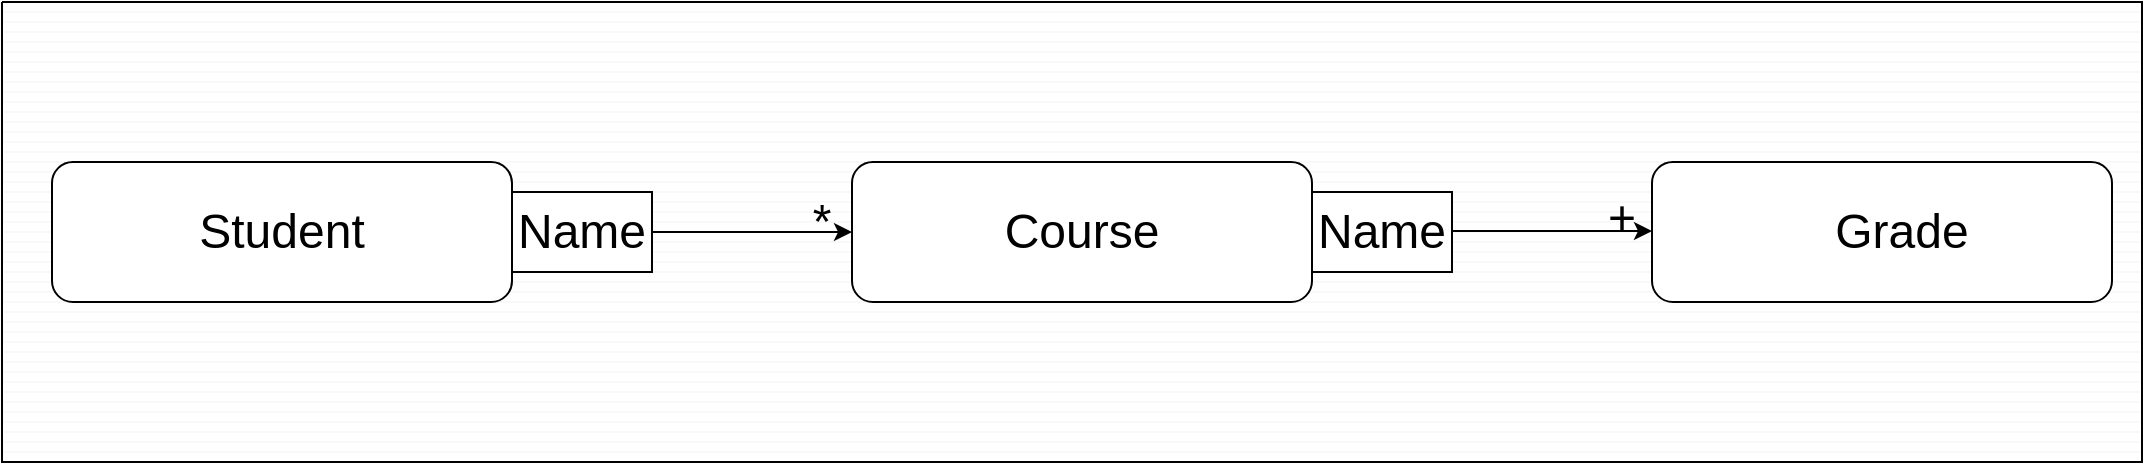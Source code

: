 <mxfile version="17.4.2" type="device"><diagram id="KZPxWyU2VwT77HooH0cu" name="Página-1"><mxGraphModel dx="1422" dy="873" grid="1" gridSize="10" guides="1" tooltips="1" connect="1" arrows="1" fold="1" page="1" pageScale="1" pageWidth="1100" pageHeight="850" math="0" shadow="0"><root><mxCell id="0"/><mxCell id="1" parent="0"/><mxCell id="7lMlzkJeTMFn-RrfVWLq-19" value="" style="verticalLabelPosition=bottom;verticalAlign=top;html=1;shape=mxgraph.basic.patternFillRect;fillStyle=hor;step=5;fillStrokeWidth=0.2;fillStrokeColor=#dddddd;fontSize=24;" vertex="1" parent="1"><mxGeometry x="15" y="210" width="1070" height="230" as="geometry"/></mxCell><mxCell id="7lMlzkJeTMFn-RrfVWLq-1" value="" style="rounded=1;whiteSpace=wrap;html=1;" vertex="1" parent="1"><mxGeometry x="40" y="290" width="230" height="70" as="geometry"/></mxCell><mxCell id="7lMlzkJeTMFn-RrfVWLq-2" value="Student" style="text;html=1;strokeColor=none;fillColor=none;align=center;verticalAlign=middle;whiteSpace=wrap;rounded=0;fontSize=24;" vertex="1" parent="1"><mxGeometry x="90" y="310" width="130" height="30" as="geometry"/></mxCell><mxCell id="7lMlzkJeTMFn-RrfVWLq-4" value="" style="rounded=1;whiteSpace=wrap;html=1;" vertex="1" parent="1"><mxGeometry x="440" y="290" width="230" height="70" as="geometry"/></mxCell><mxCell id="7lMlzkJeTMFn-RrfVWLq-5" value="Course" style="text;html=1;strokeColor=none;fillColor=none;align=center;verticalAlign=middle;whiteSpace=wrap;rounded=0;fontSize=24;" vertex="1" parent="1"><mxGeometry x="490" y="310" width="130" height="30" as="geometry"/></mxCell><mxCell id="7lMlzkJeTMFn-RrfVWLq-6" value="" style="rounded=1;whiteSpace=wrap;html=1;" vertex="1" parent="1"><mxGeometry x="840" y="290" width="230" height="70" as="geometry"/></mxCell><mxCell id="7lMlzkJeTMFn-RrfVWLq-7" value="Grade" style="text;html=1;strokeColor=none;fillColor=none;align=center;verticalAlign=middle;whiteSpace=wrap;rounded=0;fontSize=24;" vertex="1" parent="1"><mxGeometry x="900" y="310" width="130" height="30" as="geometry"/></mxCell><mxCell id="7lMlzkJeTMFn-RrfVWLq-10" value="" style="rounded=0;whiteSpace=wrap;html=1;fontSize=24;" vertex="1" parent="1"><mxGeometry x="270" y="305" width="70" height="40" as="geometry"/></mxCell><mxCell id="7lMlzkJeTMFn-RrfVWLq-11" value="Name" style="text;html=1;strokeColor=none;fillColor=none;align=center;verticalAlign=middle;whiteSpace=wrap;rounded=0;fontSize=24;" vertex="1" parent="1"><mxGeometry x="275" y="310" width="60" height="30" as="geometry"/></mxCell><mxCell id="7lMlzkJeTMFn-RrfVWLq-12" value="" style="rounded=0;whiteSpace=wrap;html=1;fontSize=24;" vertex="1" parent="1"><mxGeometry x="670" y="305" width="70" height="40" as="geometry"/></mxCell><mxCell id="7lMlzkJeTMFn-RrfVWLq-13" value="Name" style="text;html=1;strokeColor=none;fillColor=none;align=center;verticalAlign=middle;whiteSpace=wrap;rounded=0;fontSize=24;" vertex="1" parent="1"><mxGeometry x="675" y="310" width="60" height="30" as="geometry"/></mxCell><mxCell id="7lMlzkJeTMFn-RrfVWLq-14" value="" style="endArrow=classic;html=1;rounded=0;fontSize=24;exitX=1;exitY=0.5;exitDx=0;exitDy=0;entryX=0;entryY=0.5;entryDx=0;entryDy=0;" edge="1" parent="1" source="7lMlzkJeTMFn-RrfVWLq-10" target="7lMlzkJeTMFn-RrfVWLq-4"><mxGeometry width="50" height="50" relative="1" as="geometry"><mxPoint x="520" y="470" as="sourcePoint"/><mxPoint x="570" y="420" as="targetPoint"/></mxGeometry></mxCell><mxCell id="7lMlzkJeTMFn-RrfVWLq-15" value="" style="endArrow=classic;html=1;rounded=0;fontSize=24;exitX=1;exitY=0.5;exitDx=0;exitDy=0;entryX=0;entryY=0.5;entryDx=0;entryDy=0;" edge="1" parent="1"><mxGeometry width="50" height="50" relative="1" as="geometry"><mxPoint x="740" y="324.5" as="sourcePoint"/><mxPoint x="840" y="324.5" as="targetPoint"/></mxGeometry></mxCell><mxCell id="7lMlzkJeTMFn-RrfVWLq-16" value="*" style="text;html=1;strokeColor=none;fillColor=none;align=center;verticalAlign=middle;whiteSpace=wrap;rounded=0;fontSize=24;" vertex="1" parent="1"><mxGeometry x="410" y="305" width="30" height="30" as="geometry"/></mxCell><mxCell id="7lMlzkJeTMFn-RrfVWLq-17" value="+" style="text;html=1;strokeColor=none;fillColor=none;align=center;verticalAlign=middle;whiteSpace=wrap;rounded=0;fontSize=24;" vertex="1" parent="1"><mxGeometry x="810" y="300" width="30" height="35" as="geometry"/></mxCell></root></mxGraphModel></diagram></mxfile>